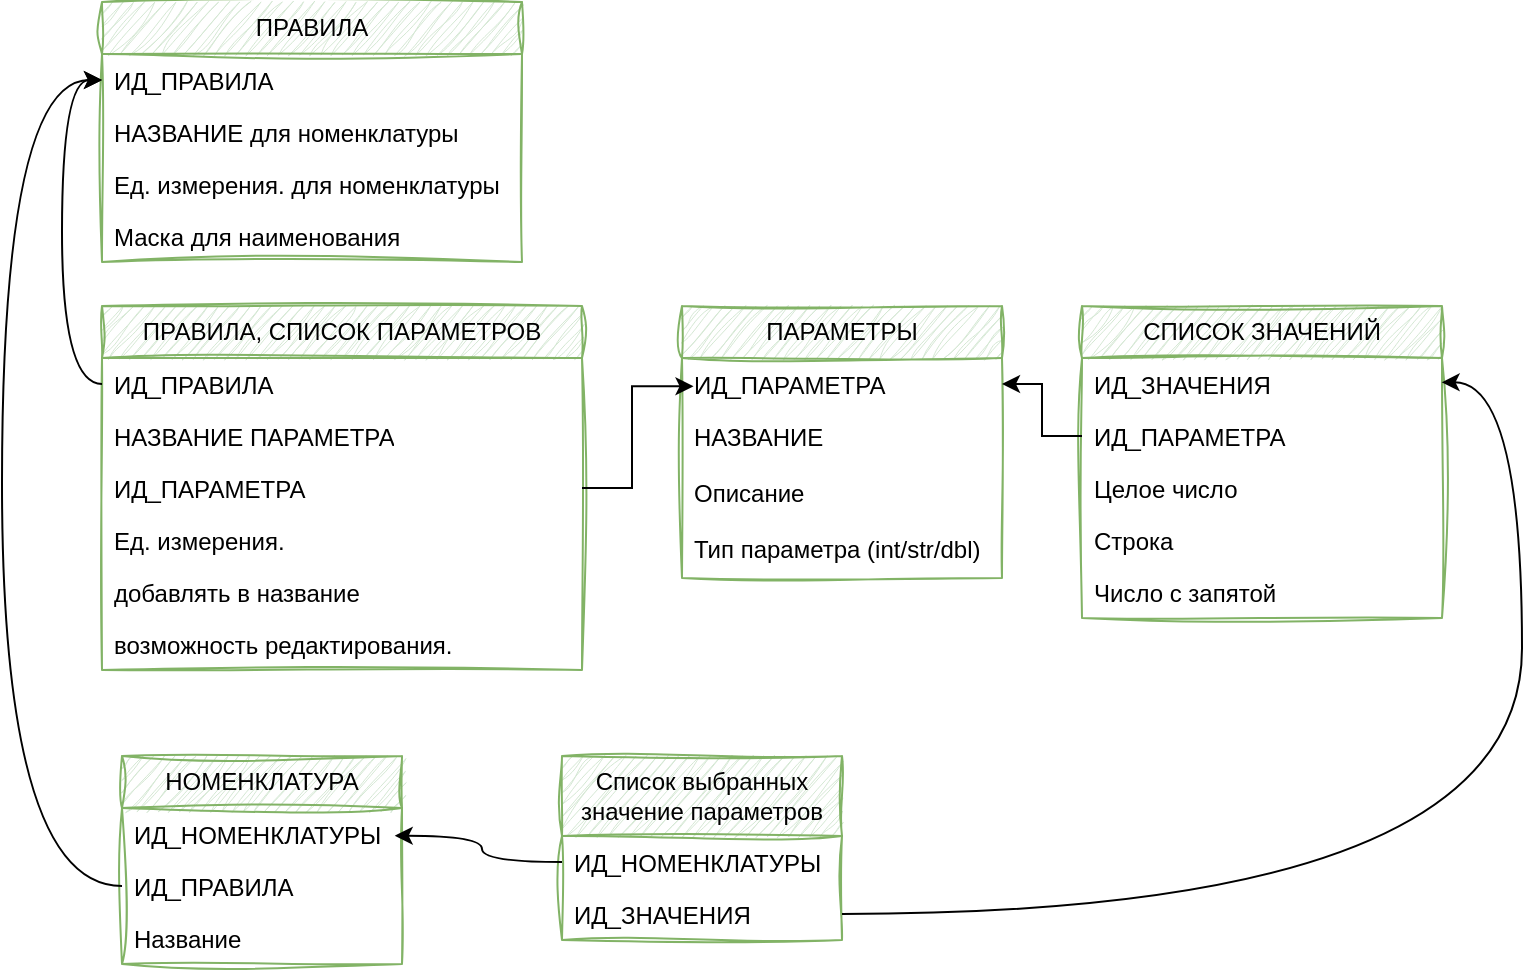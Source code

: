 <mxfile version="24.7.7">
  <diagram name="Страница — 1" id="oeQUNwz3V5ky1jBuh0Wf">
    <mxGraphModel dx="3159" dy="1161" grid="1" gridSize="10" guides="1" tooltips="1" connect="1" arrows="1" fold="1" page="1" pageScale="1" pageWidth="827" pageHeight="1169" math="0" shadow="0">
      <root>
        <mxCell id="0" />
        <mxCell id="1" parent="0" />
        <mxCell id="LVLLRtMR3lNvSjV5_hO3-1" value="НОМЕНКЛАТУРА" style="swimlane;fontStyle=0;childLayout=stackLayout;horizontal=1;startSize=26;fillColor=#d5e8d4;horizontalStack=0;resizeParent=1;resizeParentMax=0;resizeLast=0;collapsible=1;marginBottom=0;whiteSpace=wrap;html=1;sketch=1;jiggle=2;curveFitting=1;strokeColor=#82b366;align=center;verticalAlign=middle;fontFamily=Helvetica;fontSize=12;" vertex="1" parent="1">
          <mxGeometry x="-1570" y="417" width="140" height="104" as="geometry" />
        </mxCell>
        <mxCell id="LVLLRtMR3lNvSjV5_hO3-2" value="ИД_НОМЕНКЛАТУРЫ&lt;span style=&quot;white-space: pre;&quot;&gt;&#x9;&lt;/span&gt;" style="text;strokeColor=none;fillColor=none;align=left;verticalAlign=top;spacingLeft=4;spacingRight=4;overflow=hidden;rotatable=0;points=[[0,0.5],[1,0.5]];portConstraint=eastwest;whiteSpace=wrap;html=1;fontFamily=Helvetica;fontSize=12;fontColor=default;fontStyle=0;" vertex="1" parent="LVLLRtMR3lNvSjV5_hO3-1">
          <mxGeometry y="26" width="140" height="26" as="geometry" />
        </mxCell>
        <mxCell id="LVLLRtMR3lNvSjV5_hO3-3" value="ИД_ПРАВИЛА" style="text;strokeColor=none;fillColor=none;align=left;verticalAlign=top;spacingLeft=4;spacingRight=4;overflow=hidden;rotatable=0;points=[[0,0.5],[1,0.5]];portConstraint=eastwest;whiteSpace=wrap;html=1;fontFamily=Helvetica;fontSize=12;fontColor=default;fontStyle=0;" vertex="1" parent="LVLLRtMR3lNvSjV5_hO3-1">
          <mxGeometry y="52" width="140" height="26" as="geometry" />
        </mxCell>
        <mxCell id="LVLLRtMR3lNvSjV5_hO3-4" value="Название" style="text;strokeColor=none;fillColor=none;align=left;verticalAlign=top;spacingLeft=4;spacingRight=4;overflow=hidden;rotatable=0;points=[[0,0.5],[1,0.5]];portConstraint=eastwest;whiteSpace=wrap;html=1;fontFamily=Helvetica;fontSize=12;fontColor=default;fontStyle=0;" vertex="1" parent="LVLLRtMR3lNvSjV5_hO3-1">
          <mxGeometry y="78" width="140" height="26" as="geometry" />
        </mxCell>
        <mxCell id="LVLLRtMR3lNvSjV5_hO3-7" value="Список выбранных значение параметров" style="swimlane;fontStyle=0;childLayout=stackLayout;horizontal=1;startSize=40;fillColor=#d5e8d4;horizontalStack=0;resizeParent=1;resizeParentMax=0;resizeLast=0;collapsible=1;marginBottom=0;whiteSpace=wrap;html=1;sketch=1;jiggle=2;curveFitting=1;strokeColor=#82b366;align=center;verticalAlign=middle;fontFamily=Helvetica;fontSize=12;" vertex="1" parent="1">
          <mxGeometry x="-1350" y="417" width="140" height="92" as="geometry" />
        </mxCell>
        <mxCell id="LVLLRtMR3lNvSjV5_hO3-8" value="ИД_НОМЕНКЛАТУРЫ&lt;span style=&quot;white-space: pre;&quot;&gt;&#x9;&lt;/span&gt;" style="text;strokeColor=none;fillColor=none;align=left;verticalAlign=top;spacingLeft=4;spacingRight=4;overflow=hidden;rotatable=0;points=[[0,0.5],[1,0.5]];portConstraint=eastwest;whiteSpace=wrap;html=1;fontFamily=Helvetica;fontSize=12;fontColor=default;fontStyle=0;" vertex="1" parent="LVLLRtMR3lNvSjV5_hO3-7">
          <mxGeometry y="40" width="140" height="26" as="geometry" />
        </mxCell>
        <mxCell id="LVLLRtMR3lNvSjV5_hO3-9" value="ИД&lt;span style=&quot;white-space: pre;&quot;&gt;_ЗНАЧЕНИЯ&#x9;&lt;/span&gt;" style="text;strokeColor=none;fillColor=none;align=left;verticalAlign=top;spacingLeft=4;spacingRight=4;overflow=hidden;rotatable=0;points=[[0,0.5],[1,0.5]];portConstraint=eastwest;whiteSpace=wrap;html=1;fontFamily=Helvetica;fontSize=12;fontColor=default;fontStyle=0;" vertex="1" parent="LVLLRtMR3lNvSjV5_hO3-7">
          <mxGeometry y="66" width="140" height="26" as="geometry" />
        </mxCell>
        <mxCell id="LVLLRtMR3lNvSjV5_hO3-18" value="ПАРАМЕТРЫ" style="swimlane;fontStyle=0;childLayout=stackLayout;horizontal=1;startSize=26;fillColor=#d5e8d4;horizontalStack=0;resizeParent=1;resizeParentMax=0;resizeLast=0;collapsible=1;marginBottom=0;whiteSpace=wrap;html=1;sketch=1;jiggle=2;curveFitting=1;strokeColor=#82b366;align=center;verticalAlign=middle;fontFamily=Helvetica;fontSize=12;" vertex="1" parent="1">
          <mxGeometry x="-1290" y="192" width="160" height="136" as="geometry" />
        </mxCell>
        <mxCell id="LVLLRtMR3lNvSjV5_hO3-19" value="ИД_ПАРАМЕТРА" style="text;strokeColor=none;fillColor=none;align=left;verticalAlign=top;spacingLeft=4;spacingRight=4;overflow=hidden;rotatable=0;points=[[0,0.5],[1,0.5]];portConstraint=eastwest;whiteSpace=wrap;html=1;fontFamily=Helvetica;fontSize=12;fontColor=default;fontStyle=0;" vertex="1" parent="LVLLRtMR3lNvSjV5_hO3-18">
          <mxGeometry y="26" width="160" height="26" as="geometry" />
        </mxCell>
        <mxCell id="LVLLRtMR3lNvSjV5_hO3-20" value="НАЗВАНИЕ" style="text;strokeColor=none;fillColor=none;align=left;verticalAlign=top;spacingLeft=4;spacingRight=4;overflow=hidden;rotatable=0;points=[[0,0.5],[1,0.5]];portConstraint=eastwest;whiteSpace=wrap;html=1;fontFamily=Helvetica;fontSize=12;fontColor=default;fontStyle=0;" vertex="1" parent="LVLLRtMR3lNvSjV5_hO3-18">
          <mxGeometry y="52" width="160" height="28" as="geometry" />
        </mxCell>
        <mxCell id="LVLLRtMR3lNvSjV5_hO3-46" value="Описание" style="text;strokeColor=none;fillColor=none;align=left;verticalAlign=top;spacingLeft=4;spacingRight=4;overflow=hidden;rotatable=0;points=[[0,0.5],[1,0.5]];portConstraint=eastwest;whiteSpace=wrap;html=1;fontFamily=Helvetica;fontSize=12;fontColor=default;fontStyle=0;" vertex="1" parent="LVLLRtMR3lNvSjV5_hO3-18">
          <mxGeometry y="80" width="160" height="28" as="geometry" />
        </mxCell>
        <mxCell id="LVLLRtMR3lNvSjV5_hO3-64" value="Тип параметра (int/str/dbl)" style="text;strokeColor=none;fillColor=none;align=left;verticalAlign=top;spacingLeft=4;spacingRight=4;overflow=hidden;rotatable=0;points=[[0,0.5],[1,0.5]];portConstraint=eastwest;whiteSpace=wrap;html=1;fontFamily=Helvetica;fontSize=12;fontColor=default;fontStyle=0;" vertex="1" parent="LVLLRtMR3lNvSjV5_hO3-18">
          <mxGeometry y="108" width="160" height="28" as="geometry" />
        </mxCell>
        <mxCell id="LVLLRtMR3lNvSjV5_hO3-21" value="СПИСОК ЗНАЧЕНИЙ" style="swimlane;fontStyle=0;childLayout=stackLayout;horizontal=1;startSize=26;fillColor=#d5e8d4;horizontalStack=0;resizeParent=1;resizeParentMax=0;resizeLast=0;collapsible=1;marginBottom=0;whiteSpace=wrap;html=1;sketch=1;jiggle=2;curveFitting=1;strokeColor=#82b366;align=center;verticalAlign=middle;fontFamily=Helvetica;fontSize=12;" vertex="1" parent="1">
          <mxGeometry x="-1090" y="192" width="180" height="156" as="geometry" />
        </mxCell>
        <mxCell id="LVLLRtMR3lNvSjV5_hO3-22" value="ИД&lt;span style=&quot;white-space: pre;&quot;&gt;_ЗНАЧЕНИЯ&#x9;&lt;/span&gt;" style="text;strokeColor=none;fillColor=none;align=left;verticalAlign=top;spacingLeft=4;spacingRight=4;overflow=hidden;rotatable=0;points=[[0,0.5],[1,0.5]];portConstraint=eastwest;whiteSpace=wrap;html=1;fontFamily=Helvetica;fontSize=12;fontColor=default;fontStyle=0;" vertex="1" parent="LVLLRtMR3lNvSjV5_hO3-21">
          <mxGeometry y="26" width="180" height="26" as="geometry" />
        </mxCell>
        <mxCell id="LVLLRtMR3lNvSjV5_hO3-23" value="ИД_ПАРАМЕТРА" style="text;strokeColor=none;fillColor=none;align=left;verticalAlign=top;spacingLeft=4;spacingRight=4;overflow=hidden;rotatable=0;points=[[0,0.5],[1,0.5]];portConstraint=eastwest;whiteSpace=wrap;html=1;fontFamily=Helvetica;fontSize=12;fontColor=default;fontStyle=0;" vertex="1" parent="LVLLRtMR3lNvSjV5_hO3-21">
          <mxGeometry y="52" width="180" height="26" as="geometry" />
        </mxCell>
        <mxCell id="LVLLRtMR3lNvSjV5_hO3-24" value="Целое число" style="text;strokeColor=none;fillColor=none;align=left;verticalAlign=top;spacingLeft=4;spacingRight=4;overflow=hidden;rotatable=0;points=[[0,0.5],[1,0.5]];portConstraint=eastwest;whiteSpace=wrap;html=1;fontFamily=Helvetica;fontSize=12;fontColor=default;fontStyle=0;" vertex="1" parent="LVLLRtMR3lNvSjV5_hO3-21">
          <mxGeometry y="78" width="180" height="26" as="geometry" />
        </mxCell>
        <mxCell id="LVLLRtMR3lNvSjV5_hO3-25" value="Строка" style="text;strokeColor=none;fillColor=none;align=left;verticalAlign=top;spacingLeft=4;spacingRight=4;overflow=hidden;rotatable=0;points=[[0,0.5],[1,0.5]];portConstraint=eastwest;whiteSpace=wrap;html=1;fontFamily=Helvetica;fontSize=12;fontColor=default;fontStyle=0;" vertex="1" parent="LVLLRtMR3lNvSjV5_hO3-21">
          <mxGeometry y="104" width="180" height="26" as="geometry" />
        </mxCell>
        <mxCell id="LVLLRtMR3lNvSjV5_hO3-45" value="Число с запятой" style="text;strokeColor=none;fillColor=none;align=left;verticalAlign=top;spacingLeft=4;spacingRight=4;overflow=hidden;rotatable=0;points=[[0,0.5],[1,0.5]];portConstraint=eastwest;whiteSpace=wrap;html=1;fontFamily=Helvetica;fontSize=12;fontColor=default;fontStyle=0;" vertex="1" parent="LVLLRtMR3lNvSjV5_hO3-21">
          <mxGeometry y="130" width="180" height="26" as="geometry" />
        </mxCell>
        <mxCell id="LVLLRtMR3lNvSjV5_hO3-27" value="ПРАВИЛА, СПИСОК ПАРАМЕТРОВ" style="swimlane;fontStyle=0;childLayout=stackLayout;horizontal=1;startSize=26;fillColor=#d5e8d4;horizontalStack=0;resizeParent=1;resizeParentMax=0;resizeLast=0;collapsible=1;marginBottom=0;whiteSpace=wrap;html=1;sketch=1;jiggle=2;curveFitting=1;strokeColor=#82b366;align=center;verticalAlign=middle;fontFamily=Helvetica;fontSize=12;" vertex="1" parent="1">
          <mxGeometry x="-1580" y="192" width="240" height="182" as="geometry" />
        </mxCell>
        <mxCell id="LVLLRtMR3lNvSjV5_hO3-28" value="ИД_ПРАВИЛА" style="text;strokeColor=none;fillColor=none;align=left;verticalAlign=top;spacingLeft=4;spacingRight=4;overflow=hidden;rotatable=0;points=[[0,0.5],[1,0.5]];portConstraint=eastwest;whiteSpace=wrap;html=1;fontFamily=Helvetica;fontSize=12;fontColor=default;fontStyle=0;" vertex="1" parent="LVLLRtMR3lNvSjV5_hO3-27">
          <mxGeometry y="26" width="240" height="26" as="geometry" />
        </mxCell>
        <mxCell id="LVLLRtMR3lNvSjV5_hO3-29" value="НАЗВАНИЕ ПАРАМЕТРА" style="text;strokeColor=none;fillColor=none;align=left;verticalAlign=top;spacingLeft=4;spacingRight=4;overflow=hidden;rotatable=0;points=[[0,0.5],[1,0.5]];portConstraint=eastwest;whiteSpace=wrap;html=1;fontFamily=Helvetica;fontSize=12;fontColor=default;fontStyle=0;" vertex="1" parent="LVLLRtMR3lNvSjV5_hO3-27">
          <mxGeometry y="52" width="240" height="26" as="geometry" />
        </mxCell>
        <mxCell id="LVLLRtMR3lNvSjV5_hO3-59" value="ИД_ПАРАМЕТРА" style="text;strokeColor=none;fillColor=none;align=left;verticalAlign=top;spacingLeft=4;spacingRight=4;overflow=hidden;rotatable=0;points=[[0,0.5],[1,0.5]];portConstraint=eastwest;whiteSpace=wrap;html=1;fontFamily=Helvetica;fontSize=12;fontColor=default;fontStyle=0;" vertex="1" parent="LVLLRtMR3lNvSjV5_hO3-27">
          <mxGeometry y="78" width="240" height="26" as="geometry" />
        </mxCell>
        <mxCell id="LVLLRtMR3lNvSjV5_hO3-49" value="Ед. измерения." style="text;strokeColor=none;fillColor=none;align=left;verticalAlign=top;spacingLeft=4;spacingRight=4;overflow=hidden;rotatable=0;points=[[0,0.5],[1,0.5]];portConstraint=eastwest;whiteSpace=wrap;html=1;fontFamily=Helvetica;fontSize=12;fontColor=default;fontStyle=0;" vertex="1" parent="LVLLRtMR3lNvSjV5_hO3-27">
          <mxGeometry y="104" width="240" height="26" as="geometry" />
        </mxCell>
        <mxCell id="LVLLRtMR3lNvSjV5_hO3-50" value="добавлять в название" style="text;strokeColor=none;fillColor=none;align=left;verticalAlign=top;spacingLeft=4;spacingRight=4;overflow=hidden;rotatable=0;points=[[0,0.5],[1,0.5]];portConstraint=eastwest;whiteSpace=wrap;html=1;fontFamily=Helvetica;fontSize=12;fontColor=default;fontStyle=0;" vertex="1" parent="LVLLRtMR3lNvSjV5_hO3-27">
          <mxGeometry y="130" width="240" height="26" as="geometry" />
        </mxCell>
        <mxCell id="LVLLRtMR3lNvSjV5_hO3-60" value="возможность редактирования." style="text;strokeColor=none;fillColor=none;align=left;verticalAlign=top;spacingLeft=4;spacingRight=4;overflow=hidden;rotatable=0;points=[[0,0.5],[1,0.5]];portConstraint=eastwest;whiteSpace=wrap;html=1;fontFamily=Helvetica;fontSize=12;fontColor=default;fontStyle=0;" vertex="1" parent="LVLLRtMR3lNvSjV5_hO3-27">
          <mxGeometry y="156" width="240" height="26" as="geometry" />
        </mxCell>
        <mxCell id="LVLLRtMR3lNvSjV5_hO3-53" value="ПРАВИЛА " style="swimlane;fontStyle=0;childLayout=stackLayout;horizontal=1;startSize=26;fillColor=#d5e8d4;horizontalStack=0;resizeParent=1;resizeParentMax=0;resizeLast=0;collapsible=1;marginBottom=0;whiteSpace=wrap;html=1;sketch=1;jiggle=2;curveFitting=1;strokeColor=#82b366;align=center;verticalAlign=middle;fontFamily=Helvetica;fontSize=12;" vertex="1" parent="1">
          <mxGeometry x="-1580" y="40" width="210" height="130" as="geometry" />
        </mxCell>
        <mxCell id="LVLLRtMR3lNvSjV5_hO3-54" value="ИД_ПРАВИЛА" style="text;strokeColor=none;fillColor=none;align=left;verticalAlign=top;spacingLeft=4;spacingRight=4;overflow=hidden;rotatable=0;points=[[0,0.5],[1,0.5]];portConstraint=eastwest;whiteSpace=wrap;html=1;fontFamily=Helvetica;fontSize=12;fontColor=default;fontStyle=0;" vertex="1" parent="LVLLRtMR3lNvSjV5_hO3-53">
          <mxGeometry y="26" width="210" height="26" as="geometry" />
        </mxCell>
        <mxCell id="LVLLRtMR3lNvSjV5_hO3-55" value="НАЗВАНИЕ для номенклатуры" style="text;strokeColor=none;fillColor=none;align=left;verticalAlign=top;spacingLeft=4;spacingRight=4;overflow=hidden;rotatable=0;points=[[0,0.5],[1,0.5]];portConstraint=eastwest;whiteSpace=wrap;html=1;fontFamily=Helvetica;fontSize=12;fontColor=default;fontStyle=0;" vertex="1" parent="LVLLRtMR3lNvSjV5_hO3-53">
          <mxGeometry y="52" width="210" height="26" as="geometry" />
        </mxCell>
        <mxCell id="LVLLRtMR3lNvSjV5_hO3-56" value="Ед. измерения. для номенклатуры" style="text;strokeColor=none;fillColor=none;align=left;verticalAlign=top;spacingLeft=4;spacingRight=4;overflow=hidden;rotatable=0;points=[[0,0.5],[1,0.5]];portConstraint=eastwest;whiteSpace=wrap;html=1;fontFamily=Helvetica;fontSize=12;fontColor=default;fontStyle=0;" vertex="1" parent="LVLLRtMR3lNvSjV5_hO3-53">
          <mxGeometry y="78" width="210" height="26" as="geometry" />
        </mxCell>
        <mxCell id="LVLLRtMR3lNvSjV5_hO3-65" value="Маска для наименования" style="text;strokeColor=none;fillColor=none;align=left;verticalAlign=top;spacingLeft=4;spacingRight=4;overflow=hidden;rotatable=0;points=[[0,0.5],[1,0.5]];portConstraint=eastwest;whiteSpace=wrap;html=1;fontFamily=Helvetica;fontSize=12;fontColor=default;fontStyle=0;" vertex="1" parent="LVLLRtMR3lNvSjV5_hO3-53">
          <mxGeometry y="104" width="210" height="26" as="geometry" />
        </mxCell>
        <mxCell id="LVLLRtMR3lNvSjV5_hO3-61" style="edgeStyle=orthogonalEdgeStyle;rounded=0;orthogonalLoop=1;jettySize=auto;html=1;entryX=0.036;entryY=0.544;entryDx=0;entryDy=0;entryPerimeter=0;" edge="1" parent="1" source="LVLLRtMR3lNvSjV5_hO3-59" target="LVLLRtMR3lNvSjV5_hO3-19">
          <mxGeometry relative="1" as="geometry" />
        </mxCell>
        <mxCell id="LVLLRtMR3lNvSjV5_hO3-63" style="edgeStyle=orthogonalEdgeStyle;rounded=0;orthogonalLoop=1;jettySize=auto;html=1;entryX=0;entryY=0.5;entryDx=0;entryDy=0;curved=1;" edge="1" parent="1" source="LVLLRtMR3lNvSjV5_hO3-28" target="LVLLRtMR3lNvSjV5_hO3-54">
          <mxGeometry relative="1" as="geometry" />
        </mxCell>
        <mxCell id="LVLLRtMR3lNvSjV5_hO3-66" style="edgeStyle=orthogonalEdgeStyle;rounded=0;orthogonalLoop=1;jettySize=auto;html=1;entryX=1;entryY=0.5;entryDx=0;entryDy=0;" edge="1" parent="1" source="LVLLRtMR3lNvSjV5_hO3-23" target="LVLLRtMR3lNvSjV5_hO3-19">
          <mxGeometry relative="1" as="geometry" />
        </mxCell>
        <mxCell id="LVLLRtMR3lNvSjV5_hO3-67" style="edgeStyle=orthogonalEdgeStyle;rounded=0;orthogonalLoop=1;jettySize=auto;html=1;entryX=0;entryY=0.5;entryDx=0;entryDy=0;curved=1;exitX=0;exitY=0.5;exitDx=0;exitDy=0;" edge="1" parent="1" source="LVLLRtMR3lNvSjV5_hO3-3" target="LVLLRtMR3lNvSjV5_hO3-54">
          <mxGeometry relative="1" as="geometry">
            <Array as="points">
              <mxPoint x="-1630" y="482" />
              <mxPoint x="-1630" y="79" />
            </Array>
          </mxGeometry>
        </mxCell>
        <mxCell id="LVLLRtMR3lNvSjV5_hO3-68" style="edgeStyle=orthogonalEdgeStyle;shape=connector;curved=1;rounded=0;orthogonalLoop=1;jettySize=auto;html=1;entryX=0.974;entryY=0.533;entryDx=0;entryDy=0;entryPerimeter=0;strokeColor=default;align=center;verticalAlign=middle;fontFamily=Helvetica;fontSize=11;fontColor=default;labelBackgroundColor=default;endArrow=classic;" edge="1" parent="1" source="LVLLRtMR3lNvSjV5_hO3-8" target="LVLLRtMR3lNvSjV5_hO3-2">
          <mxGeometry relative="1" as="geometry" />
        </mxCell>
        <mxCell id="LVLLRtMR3lNvSjV5_hO3-69" style="edgeStyle=orthogonalEdgeStyle;shape=connector;curved=1;rounded=0;orthogonalLoop=1;jettySize=auto;html=1;strokeColor=default;align=center;verticalAlign=middle;fontFamily=Helvetica;fontSize=11;fontColor=default;labelBackgroundColor=default;endArrow=classic;exitX=1;exitY=0.5;exitDx=0;exitDy=0;entryX=0.999;entryY=0.468;entryDx=0;entryDy=0;entryPerimeter=0;" edge="1" parent="1" source="LVLLRtMR3lNvSjV5_hO3-9" target="LVLLRtMR3lNvSjV5_hO3-22">
          <mxGeometry relative="1" as="geometry">
            <mxPoint x="-910" y="230" as="targetPoint" />
            <Array as="points">
              <mxPoint x="-870" y="496" />
              <mxPoint x="-870" y="230" />
            </Array>
          </mxGeometry>
        </mxCell>
      </root>
    </mxGraphModel>
  </diagram>
</mxfile>
